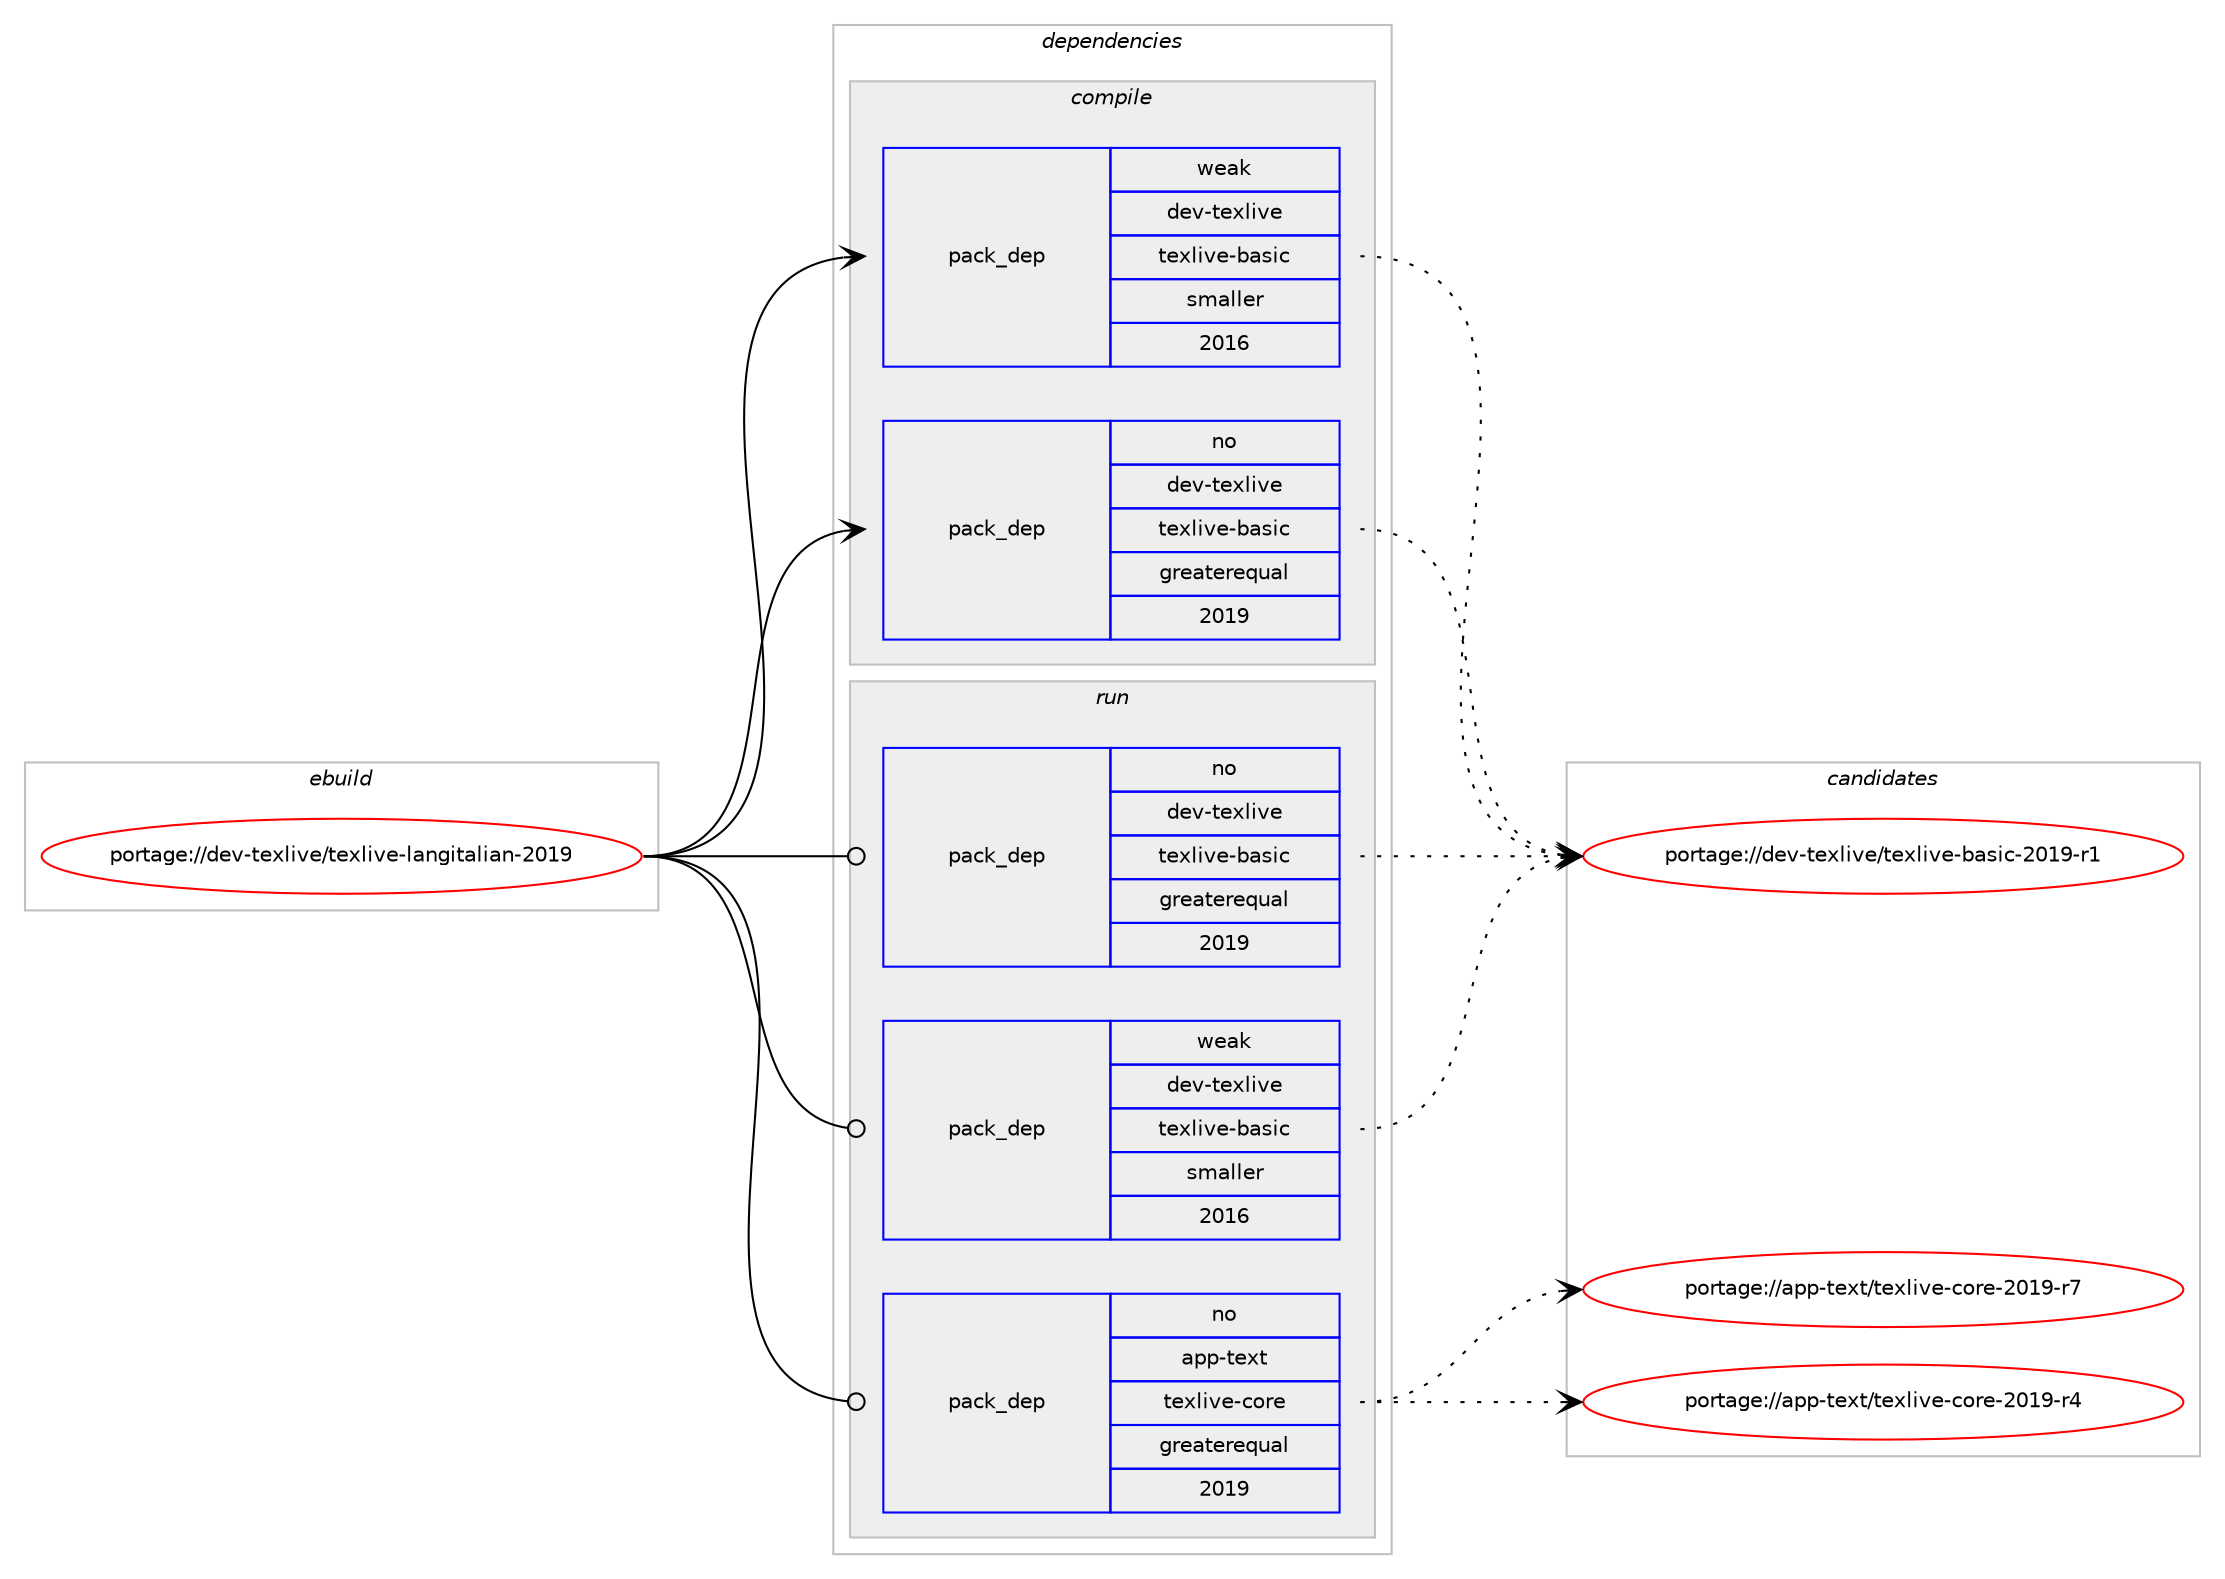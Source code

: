 digraph prolog {

# *************
# Graph options
# *************

newrank=true;
concentrate=true;
compound=true;
graph [rankdir=LR,fontname=Helvetica,fontsize=10,ranksep=1.5];#, ranksep=2.5, nodesep=0.2];
edge  [arrowhead=vee];
node  [fontname=Helvetica,fontsize=10];

# **********
# The ebuild
# **********

subgraph cluster_leftcol {
color=gray;
rank=same;
label=<<i>ebuild</i>>;
id [label="portage://dev-texlive/texlive-langitalian-2019", color=red, width=4, href="../dev-texlive/texlive-langitalian-2019.svg"];
}

# ****************
# The dependencies
# ****************

subgraph cluster_midcol {
color=gray;
label=<<i>dependencies</i>>;
subgraph cluster_compile {
fillcolor="#eeeeee";
style=filled;
label=<<i>compile</i>>;
subgraph pack239117 {
dependency307638 [label=<<TABLE BORDER="0" CELLBORDER="1" CELLSPACING="0" CELLPADDING="4" WIDTH="220"><TR><TD ROWSPAN="6" CELLPADDING="30">pack_dep</TD></TR><TR><TD WIDTH="110">no</TD></TR><TR><TD>dev-texlive</TD></TR><TR><TD>texlive-basic</TD></TR><TR><TD>greaterequal</TD></TR><TR><TD>2019</TD></TR></TABLE>>, shape=none, color=blue];
}
id:e -> dependency307638:w [weight=20,style="solid",arrowhead="vee"];
subgraph pack239118 {
dependency307639 [label=<<TABLE BORDER="0" CELLBORDER="1" CELLSPACING="0" CELLPADDING="4" WIDTH="220"><TR><TD ROWSPAN="6" CELLPADDING="30">pack_dep</TD></TR><TR><TD WIDTH="110">weak</TD></TR><TR><TD>dev-texlive</TD></TR><TR><TD>texlive-basic</TD></TR><TR><TD>smaller</TD></TR><TR><TD>2016</TD></TR></TABLE>>, shape=none, color=blue];
}
id:e -> dependency307639:w [weight=20,style="solid",arrowhead="vee"];
}
subgraph cluster_compileandrun {
fillcolor="#eeeeee";
style=filled;
label=<<i>compile and run</i>>;
}
subgraph cluster_run {
fillcolor="#eeeeee";
style=filled;
label=<<i>run</i>>;
subgraph pack239119 {
dependency307640 [label=<<TABLE BORDER="0" CELLBORDER="1" CELLSPACING="0" CELLPADDING="4" WIDTH="220"><TR><TD ROWSPAN="6" CELLPADDING="30">pack_dep</TD></TR><TR><TD WIDTH="110">no</TD></TR><TR><TD>app-text</TD></TR><TR><TD>texlive-core</TD></TR><TR><TD>greaterequal</TD></TR><TR><TD>2019</TD></TR></TABLE>>, shape=none, color=blue];
}
id:e -> dependency307640:w [weight=20,style="solid",arrowhead="odot"];
subgraph pack239120 {
dependency307641 [label=<<TABLE BORDER="0" CELLBORDER="1" CELLSPACING="0" CELLPADDING="4" WIDTH="220"><TR><TD ROWSPAN="6" CELLPADDING="30">pack_dep</TD></TR><TR><TD WIDTH="110">no</TD></TR><TR><TD>dev-texlive</TD></TR><TR><TD>texlive-basic</TD></TR><TR><TD>greaterequal</TD></TR><TR><TD>2019</TD></TR></TABLE>>, shape=none, color=blue];
}
id:e -> dependency307641:w [weight=20,style="solid",arrowhead="odot"];
subgraph pack239121 {
dependency307642 [label=<<TABLE BORDER="0" CELLBORDER="1" CELLSPACING="0" CELLPADDING="4" WIDTH="220"><TR><TD ROWSPAN="6" CELLPADDING="30">pack_dep</TD></TR><TR><TD WIDTH="110">weak</TD></TR><TR><TD>dev-texlive</TD></TR><TR><TD>texlive-basic</TD></TR><TR><TD>smaller</TD></TR><TR><TD>2016</TD></TR></TABLE>>, shape=none, color=blue];
}
id:e -> dependency307642:w [weight=20,style="solid",arrowhead="odot"];
}
}

# **************
# The candidates
# **************

subgraph cluster_choices {
rank=same;
color=gray;
label=<<i>candidates</i>>;

subgraph choice239117 {
color=black;
nodesep=1;
choice10010111845116101120108105118101471161011201081051181014598971151059945504849574511449 [label="portage://dev-texlive/texlive-basic-2019-r1", color=red, width=4,href="../dev-texlive/texlive-basic-2019-r1.svg"];
dependency307638:e -> choice10010111845116101120108105118101471161011201081051181014598971151059945504849574511449:w [style=dotted,weight="100"];
}
subgraph choice239118 {
color=black;
nodesep=1;
choice10010111845116101120108105118101471161011201081051181014598971151059945504849574511449 [label="portage://dev-texlive/texlive-basic-2019-r1", color=red, width=4,href="../dev-texlive/texlive-basic-2019-r1.svg"];
dependency307639:e -> choice10010111845116101120108105118101471161011201081051181014598971151059945504849574511449:w [style=dotted,weight="100"];
}
subgraph choice239119 {
color=black;
nodesep=1;
choice971121124511610112011647116101120108105118101459911111410145504849574511455 [label="portage://app-text/texlive-core-2019-r7", color=red, width=4,href="../app-text/texlive-core-2019-r7.svg"];
choice971121124511610112011647116101120108105118101459911111410145504849574511452 [label="portage://app-text/texlive-core-2019-r4", color=red, width=4,href="../app-text/texlive-core-2019-r4.svg"];
dependency307640:e -> choice971121124511610112011647116101120108105118101459911111410145504849574511455:w [style=dotted,weight="100"];
dependency307640:e -> choice971121124511610112011647116101120108105118101459911111410145504849574511452:w [style=dotted,weight="100"];
}
subgraph choice239120 {
color=black;
nodesep=1;
choice10010111845116101120108105118101471161011201081051181014598971151059945504849574511449 [label="portage://dev-texlive/texlive-basic-2019-r1", color=red, width=4,href="../dev-texlive/texlive-basic-2019-r1.svg"];
dependency307641:e -> choice10010111845116101120108105118101471161011201081051181014598971151059945504849574511449:w [style=dotted,weight="100"];
}
subgraph choice239121 {
color=black;
nodesep=1;
choice10010111845116101120108105118101471161011201081051181014598971151059945504849574511449 [label="portage://dev-texlive/texlive-basic-2019-r1", color=red, width=4,href="../dev-texlive/texlive-basic-2019-r1.svg"];
dependency307642:e -> choice10010111845116101120108105118101471161011201081051181014598971151059945504849574511449:w [style=dotted,weight="100"];
}
}

}
